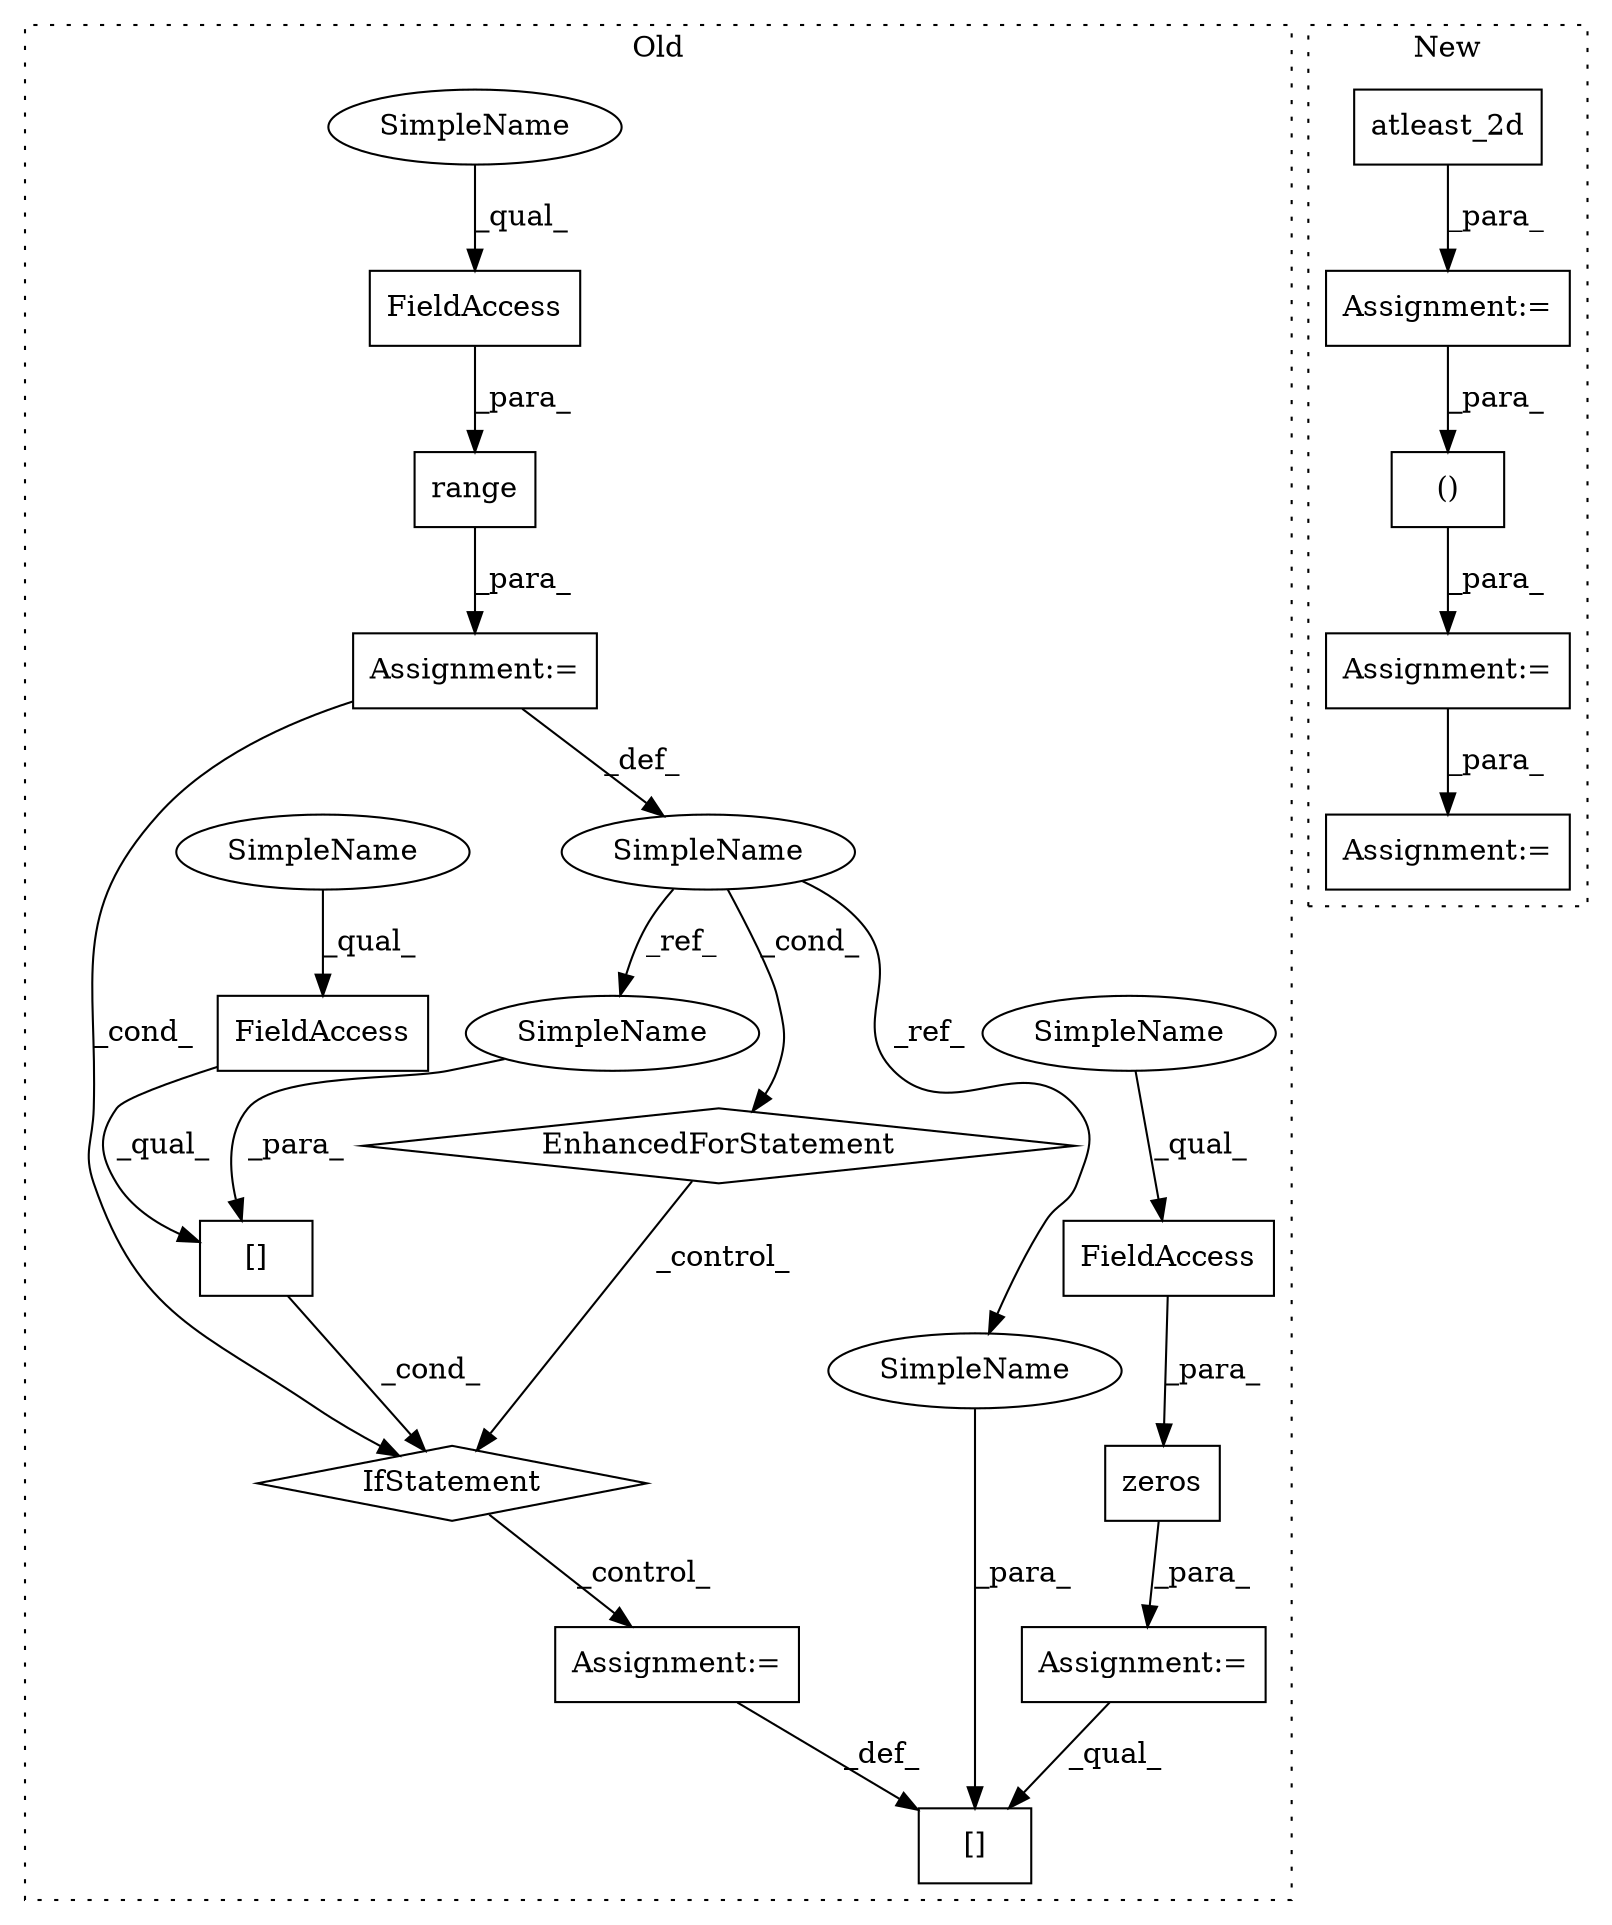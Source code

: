 digraph G {
subgraph cluster0 {
1 [label="[]" a="2" s="961,982" l="12,1" shape="box"];
4 [label="Assignment:=" a="7" s="549" l="1" shape="box"];
7 [label="SimpleName" a="42" s="644" l="9" shape="ellipse"];
8 [label="[]" a="2" s="695,718" l="14,1" shape="box"];
10 [label="FieldAccess" a="22" s="695" l="13" shape="box"];
11 [label="IfStatement" a="25" s="691,719" l="4,2" shape="diamond"];
12 [label="FieldAccess" a="22" s="562" l="18" shape="box"];
13 [label="Assignment:=" a="7" s="587,681" l="53,2" shape="box"];
14 [label="EnhancedForStatement" a="70" s="587,681" l="53,2" shape="diamond"];
15 [label="range" a="32" s="656,680" l="6,1" shape="box"];
16 [label="FieldAccess" a="22" s="662" l="18" shape="box"];
17 [label="zeros" a="32" s="556,580" l="6,1" shape="box"];
18 [label="Assignment:=" a="7" s="731,848" l="81,2" shape="box"];
19 [label="SimpleName" a="42" s="562" l="4" shape="ellipse"];
20 [label="SimpleName" a="42" s="662" l="4" shape="ellipse"];
21 [label="SimpleName" a="42" s="695" l="4" shape="ellipse"];
22 [label="SimpleName" a="42" s="709" l="9" shape="ellipse"];
23 [label="SimpleName" a="42" s="973" l="9" shape="ellipse"];
label = "Old";
style="dotted";
}
subgraph cluster1 {
2 [label="atleast_2d" a="32" s="610,634" l="11,1" shape="box"];
3 [label="Assignment:=" a="7" s="918" l="1" shape="box"];
5 [label="Assignment:=" a="7" s="777" l="1" shape="box"];
6 [label="Assignment:=" a="7" s="658" l="1" shape="box"];
9 [label="()" a="106" s="795" l="29" shape="box"];
label = "New";
style="dotted";
}
2 -> 6 [label="_para_"];
4 -> 1 [label="_qual_"];
5 -> 3 [label="_para_"];
6 -> 9 [label="_para_"];
7 -> 22 [label="_ref_"];
7 -> 23 [label="_ref_"];
7 -> 14 [label="_cond_"];
8 -> 11 [label="_cond_"];
9 -> 5 [label="_para_"];
10 -> 8 [label="_qual_"];
11 -> 18 [label="_control_"];
12 -> 17 [label="_para_"];
13 -> 11 [label="_cond_"];
13 -> 7 [label="_def_"];
14 -> 11 [label="_control_"];
15 -> 13 [label="_para_"];
16 -> 15 [label="_para_"];
17 -> 4 [label="_para_"];
18 -> 1 [label="_def_"];
19 -> 12 [label="_qual_"];
20 -> 16 [label="_qual_"];
21 -> 10 [label="_qual_"];
22 -> 8 [label="_para_"];
23 -> 1 [label="_para_"];
}